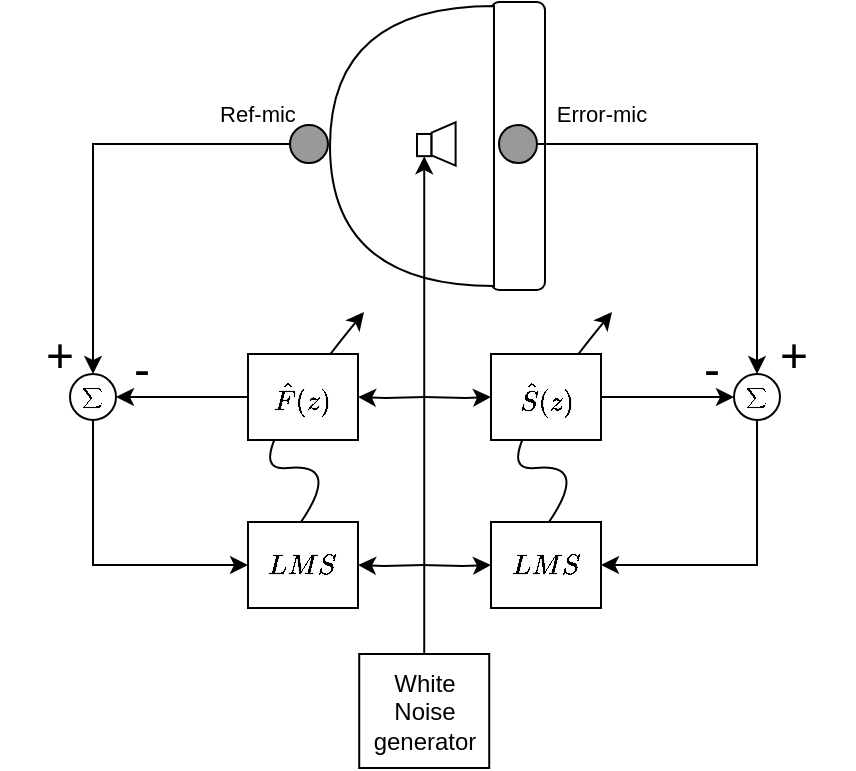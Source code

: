 <mxfile version="17.4.5" type="device"><diagram id="l_5xwO8X1I9SucuGaTFR" name="Page-1"><mxGraphModel dx="1662" dy="762" grid="0" gridSize="10" guides="1" tooltips="1" connect="1" arrows="1" fold="1" page="1" pageScale="1" pageWidth="827" pageHeight="1169" math="1" shadow="0"><root><mxCell id="0"/><mxCell id="1" parent="0"/><mxCell id="zjQA6mfpWAJpuX8BzsW1-12" value="" style="rounded=1;whiteSpace=wrap;html=1;rotation=90;" parent="1" vertex="1"><mxGeometry x="221" y="83.5" width="144" height="27" as="geometry"/></mxCell><mxCell id="zjQA6mfpWAJpuX8BzsW1-13" value="" style="shape=or;whiteSpace=wrap;html=1;rotation=-180;" parent="1" vertex="1"><mxGeometry x="199" y="27" width="82" height="140" as="geometry"/></mxCell><mxCell id="zjQA6mfpWAJpuX8BzsW1-37" style="edgeStyle=orthogonalEdgeStyle;rounded=0;orthogonalLoop=1;jettySize=auto;html=1;entryX=0.5;entryY=0;entryDx=0;entryDy=0;" parent="1" source="zjQA6mfpWAJpuX8BzsW1-14" target="zjQA6mfpWAJpuX8BzsW1-36" edge="1"><mxGeometry relative="1" as="geometry"/></mxCell><mxCell id="zjQA6mfpWAJpuX8BzsW1-14" value="" style="ellipse;whiteSpace=wrap;html=1;aspect=fixed;fillColor=#999999;" parent="1" vertex="1"><mxGeometry x="179" y="86.5" width="19" height="19" as="geometry"/></mxCell><mxCell id="zjQA6mfpWAJpuX8BzsW1-38" style="edgeStyle=orthogonalEdgeStyle;rounded=0;orthogonalLoop=1;jettySize=auto;html=1;entryX=0.5;entryY=0;entryDx=0;entryDy=0;" parent="1" source="zjQA6mfpWAJpuX8BzsW1-15" target="zjQA6mfpWAJpuX8BzsW1-35" edge="1"><mxGeometry relative="1" as="geometry"/></mxCell><mxCell id="zjQA6mfpWAJpuX8BzsW1-15" value="" style="ellipse;whiteSpace=wrap;html=1;aspect=fixed;fillColor=#999999;" parent="1" vertex="1"><mxGeometry x="283.5" y="86.5" width="19" height="19" as="geometry"/></mxCell><mxCell id="zjQA6mfpWAJpuX8BzsW1-19" value="" style="rounded=0;whiteSpace=wrap;html=1;fontSize=6;fillColor=#FFFFFF;rotation=-90;" parent="1" vertex="1"><mxGeometry x="240.57" y="92.92" width="11.09" height="7.22" as="geometry"/></mxCell><mxCell id="zjQA6mfpWAJpuX8BzsW1-20" value="" style="shape=trapezoid;perimeter=trapezoidPerimeter;whiteSpace=wrap;html=1;fixedSize=1;fontSize=6;fillColor=#FFFFFF;direction=west;rotation=90;size=5.12;" parent="1" vertex="1"><mxGeometry x="245" y="90" width="21.62" height="12" as="geometry"/></mxCell><mxCell id="zjQA6mfpWAJpuX8BzsW1-21" value="&lt;span style=&quot;font-size: 11px&quot;&gt;Ref-mic&lt;/span&gt;" style="text;html=1;strokeColor=none;fillColor=none;align=center;verticalAlign=middle;whiteSpace=wrap;rounded=0;fontSize=6;" parent="1" vertex="1"><mxGeometry x="133" y="66" width="60" height="30" as="geometry"/></mxCell><mxCell id="zjQA6mfpWAJpuX8BzsW1-22" value="&lt;span style=&quot;font-size: 11px&quot;&gt;Error-mic&lt;/span&gt;" style="text;html=1;strokeColor=none;fillColor=none;align=center;verticalAlign=middle;whiteSpace=wrap;rounded=0;fontSize=6;" parent="1" vertex="1"><mxGeometry x="305" y="66" width="60" height="30" as="geometry"/></mxCell><mxCell id="zjQA6mfpWAJpuX8BzsW1-32" style="edgeStyle=orthogonalEdgeStyle;rounded=0;orthogonalLoop=1;jettySize=auto;html=1;" parent="1" target="zjQA6mfpWAJpuX8BzsW1-25" edge="1"><mxGeometry relative="1" as="geometry"><mxPoint x="246" y="306.5" as="sourcePoint"/></mxGeometry></mxCell><mxCell id="zjQA6mfpWAJpuX8BzsW1-25" value="$$LMS$$" style="rounded=0;whiteSpace=wrap;html=1;fillColor=#FFFFFF;" parent="1" vertex="1"><mxGeometry x="158" y="285" width="55" height="43" as="geometry"/></mxCell><mxCell id="zjQA6mfpWAJpuX8BzsW1-31" style="edgeStyle=orthogonalEdgeStyle;rounded=0;orthogonalLoop=1;jettySize=auto;html=1;" parent="1" target="zjQA6mfpWAJpuX8BzsW1-26" edge="1"><mxGeometry relative="1" as="geometry"><mxPoint x="244.4" y="306.5" as="sourcePoint"/></mxGeometry></mxCell><mxCell id="zjQA6mfpWAJpuX8BzsW1-26" value="$$LMS$$" style="rounded=0;whiteSpace=wrap;html=1;fillColor=#FFFFFF;" parent="1" vertex="1"><mxGeometry x="279.5" y="285" width="55" height="43" as="geometry"/></mxCell><mxCell id="zjQA6mfpWAJpuX8BzsW1-27" value="" style="curved=1;endArrow=classic;html=1;rounded=0;exitX=0.5;exitY=0;exitDx=0;exitDy=0;" parent="1" edge="1"><mxGeometry width="50" height="50" relative="1" as="geometry"><mxPoint x="184.5" y="285" as="sourcePoint"/><mxPoint x="216" y="180" as="targetPoint"/><Array as="points"><mxPoint x="205" y="255"/><mxPoint x="150" y="261"/></Array></mxGeometry></mxCell><mxCell id="zjQA6mfpWAJpuX8BzsW1-34" style="edgeStyle=orthogonalEdgeStyle;rounded=0;orthogonalLoop=1;jettySize=auto;html=1;" parent="1" target="zjQA6mfpWAJpuX8BzsW1-23" edge="1"><mxGeometry relative="1" as="geometry"><mxPoint x="246.8" y="222.5" as="sourcePoint"/></mxGeometry></mxCell><mxCell id="zjQA6mfpWAJpuX8BzsW1-40" style="edgeStyle=orthogonalEdgeStyle;rounded=0;orthogonalLoop=1;jettySize=auto;html=1;entryX=1;entryY=0.5;entryDx=0;entryDy=0;" parent="1" source="zjQA6mfpWAJpuX8BzsW1-23" target="zjQA6mfpWAJpuX8BzsW1-36" edge="1"><mxGeometry relative="1" as="geometry"/></mxCell><mxCell id="zjQA6mfpWAJpuX8BzsW1-23" value="$$\hat{F}(z)$$" style="rounded=0;whiteSpace=wrap;html=1;fillColor=#FFFFFF;" parent="1" vertex="1"><mxGeometry x="158" y="201" width="55" height="43" as="geometry"/></mxCell><mxCell id="zjQA6mfpWAJpuX8BzsW1-28" value="" style="curved=1;endArrow=classic;html=1;rounded=0;exitX=0.5;exitY=0;exitDx=0;exitDy=0;" parent="1" edge="1"><mxGeometry width="50" height="50" relative="1" as="geometry"><mxPoint x="308.5" y="285" as="sourcePoint"/><mxPoint x="340" y="180" as="targetPoint"/><Array as="points"><mxPoint x="329" y="255"/><mxPoint x="274" y="261"/></Array></mxGeometry></mxCell><mxCell id="zjQA6mfpWAJpuX8BzsW1-33" style="edgeStyle=orthogonalEdgeStyle;rounded=0;orthogonalLoop=1;jettySize=auto;html=1;" parent="1" target="zjQA6mfpWAJpuX8BzsW1-24" edge="1"><mxGeometry relative="1" as="geometry"><mxPoint x="246" y="222.5" as="sourcePoint"/></mxGeometry></mxCell><mxCell id="zjQA6mfpWAJpuX8BzsW1-39" style="edgeStyle=orthogonalEdgeStyle;rounded=0;orthogonalLoop=1;jettySize=auto;html=1;entryX=0;entryY=0.5;entryDx=0;entryDy=0;" parent="1" source="zjQA6mfpWAJpuX8BzsW1-24" target="zjQA6mfpWAJpuX8BzsW1-35" edge="1"><mxGeometry relative="1" as="geometry"/></mxCell><mxCell id="zjQA6mfpWAJpuX8BzsW1-24" value="$$\hat{S}(z)$$" style="rounded=0;whiteSpace=wrap;html=1;fillColor=#FFFFFF;" parent="1" vertex="1"><mxGeometry x="279.5" y="201" width="55" height="43" as="geometry"/></mxCell><mxCell id="zjQA6mfpWAJpuX8BzsW1-30" style="edgeStyle=orthogonalEdgeStyle;rounded=0;orthogonalLoop=1;jettySize=auto;html=1;entryX=0;entryY=0.5;entryDx=0;entryDy=0;" parent="1" source="zjQA6mfpWAJpuX8BzsW1-29" target="zjQA6mfpWAJpuX8BzsW1-19" edge="1"><mxGeometry relative="1" as="geometry"/></mxCell><mxCell id="zjQA6mfpWAJpuX8BzsW1-29" value="White Noise generator" style="rounded=0;whiteSpace=wrap;html=1;fillColor=#FFFFFF;" parent="1" vertex="1"><mxGeometry x="213.61" y="351" width="65" height="57" as="geometry"/></mxCell><mxCell id="zjQA6mfpWAJpuX8BzsW1-42" style="edgeStyle=orthogonalEdgeStyle;rounded=0;orthogonalLoop=1;jettySize=auto;html=1;entryX=1;entryY=0.5;entryDx=0;entryDy=0;exitX=0.5;exitY=1;exitDx=0;exitDy=0;" parent="1" source="zjQA6mfpWAJpuX8BzsW1-35" target="zjQA6mfpWAJpuX8BzsW1-26" edge="1"><mxGeometry relative="1" as="geometry"/></mxCell><mxCell id="zjQA6mfpWAJpuX8BzsW1-35" value="&lt;font style=&quot;font-size: 6px&quot;&gt;$$\sum$$&lt;/font&gt;" style="ellipse;whiteSpace=wrap;html=1;aspect=fixed;fillColor=#FFFFFF;" parent="1" vertex="1"><mxGeometry x="401" y="211" width="23" height="23" as="geometry"/></mxCell><mxCell id="zjQA6mfpWAJpuX8BzsW1-41" style="edgeStyle=orthogonalEdgeStyle;rounded=0;orthogonalLoop=1;jettySize=auto;html=1;entryX=0;entryY=0.5;entryDx=0;entryDy=0;exitX=0.5;exitY=1;exitDx=0;exitDy=0;" parent="1" source="zjQA6mfpWAJpuX8BzsW1-36" target="zjQA6mfpWAJpuX8BzsW1-25" edge="1"><mxGeometry relative="1" as="geometry"><Array as="points"><mxPoint x="81" y="307"/></Array></mxGeometry></mxCell><mxCell id="zjQA6mfpWAJpuX8BzsW1-36" value="&lt;font style=&quot;font-size: 6px&quot;&gt;$$\sum$$&lt;/font&gt;" style="ellipse;whiteSpace=wrap;html=1;aspect=fixed;fillColor=#FFFFFF;" parent="1" vertex="1"><mxGeometry x="69" y="211" width="23" height="23" as="geometry"/></mxCell><mxCell id="zjQA6mfpWAJpuX8BzsW1-43" value="&lt;font style=&quot;font-size: 24px&quot;&gt;-&lt;/font&gt;" style="text;html=1;strokeColor=none;fillColor=none;align=center;verticalAlign=middle;whiteSpace=wrap;rounded=0;fontSize=6;" parent="1" vertex="1"><mxGeometry x="75" y="194" width="60" height="30" as="geometry"/></mxCell><mxCell id="zjQA6mfpWAJpuX8BzsW1-44" value="&lt;font style=&quot;font-size: 24px&quot;&gt;-&lt;/font&gt;" style="text;html=1;strokeColor=none;fillColor=none;align=center;verticalAlign=middle;whiteSpace=wrap;rounded=0;fontSize=6;" parent="1" vertex="1"><mxGeometry x="360" y="194" width="60" height="30" as="geometry"/></mxCell><mxCell id="zjQA6mfpWAJpuX8BzsW1-45" value="&lt;font style=&quot;font-size: 24px&quot;&gt;+&lt;/font&gt;" style="text;html=1;strokeColor=none;fillColor=none;align=center;verticalAlign=middle;whiteSpace=wrap;rounded=0;fontSize=6;" parent="1" vertex="1"><mxGeometry x="34" y="187" width="60" height="30" as="geometry"/></mxCell><mxCell id="zjQA6mfpWAJpuX8BzsW1-46" value="&lt;font style=&quot;font-size: 24px&quot;&gt;+&lt;/font&gt;" style="text;html=1;strokeColor=none;fillColor=none;align=center;verticalAlign=middle;whiteSpace=wrap;rounded=0;fontSize=6;" parent="1" vertex="1"><mxGeometry x="401" y="187" width="60" height="30" as="geometry"/></mxCell></root></mxGraphModel></diagram></mxfile>
